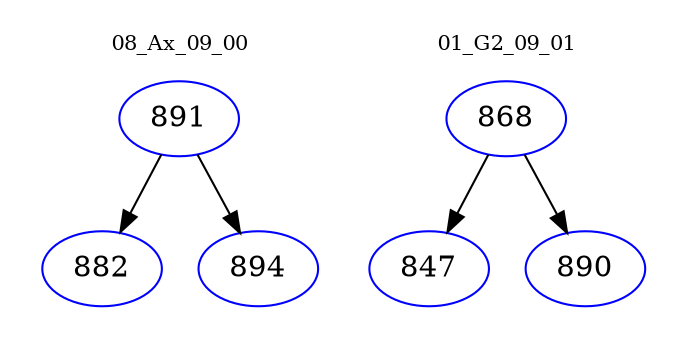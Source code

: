 digraph{
subgraph cluster_0 {
color = white
label = "08_Ax_09_00";
fontsize=10;
T0_891 [label="891", color="blue"]
T0_891 -> T0_882 [color="black"]
T0_882 [label="882", color="blue"]
T0_891 -> T0_894 [color="black"]
T0_894 [label="894", color="blue"]
}
subgraph cluster_1 {
color = white
label = "01_G2_09_01";
fontsize=10;
T1_868 [label="868", color="blue"]
T1_868 -> T1_847 [color="black"]
T1_847 [label="847", color="blue"]
T1_868 -> T1_890 [color="black"]
T1_890 [label="890", color="blue"]
}
}
